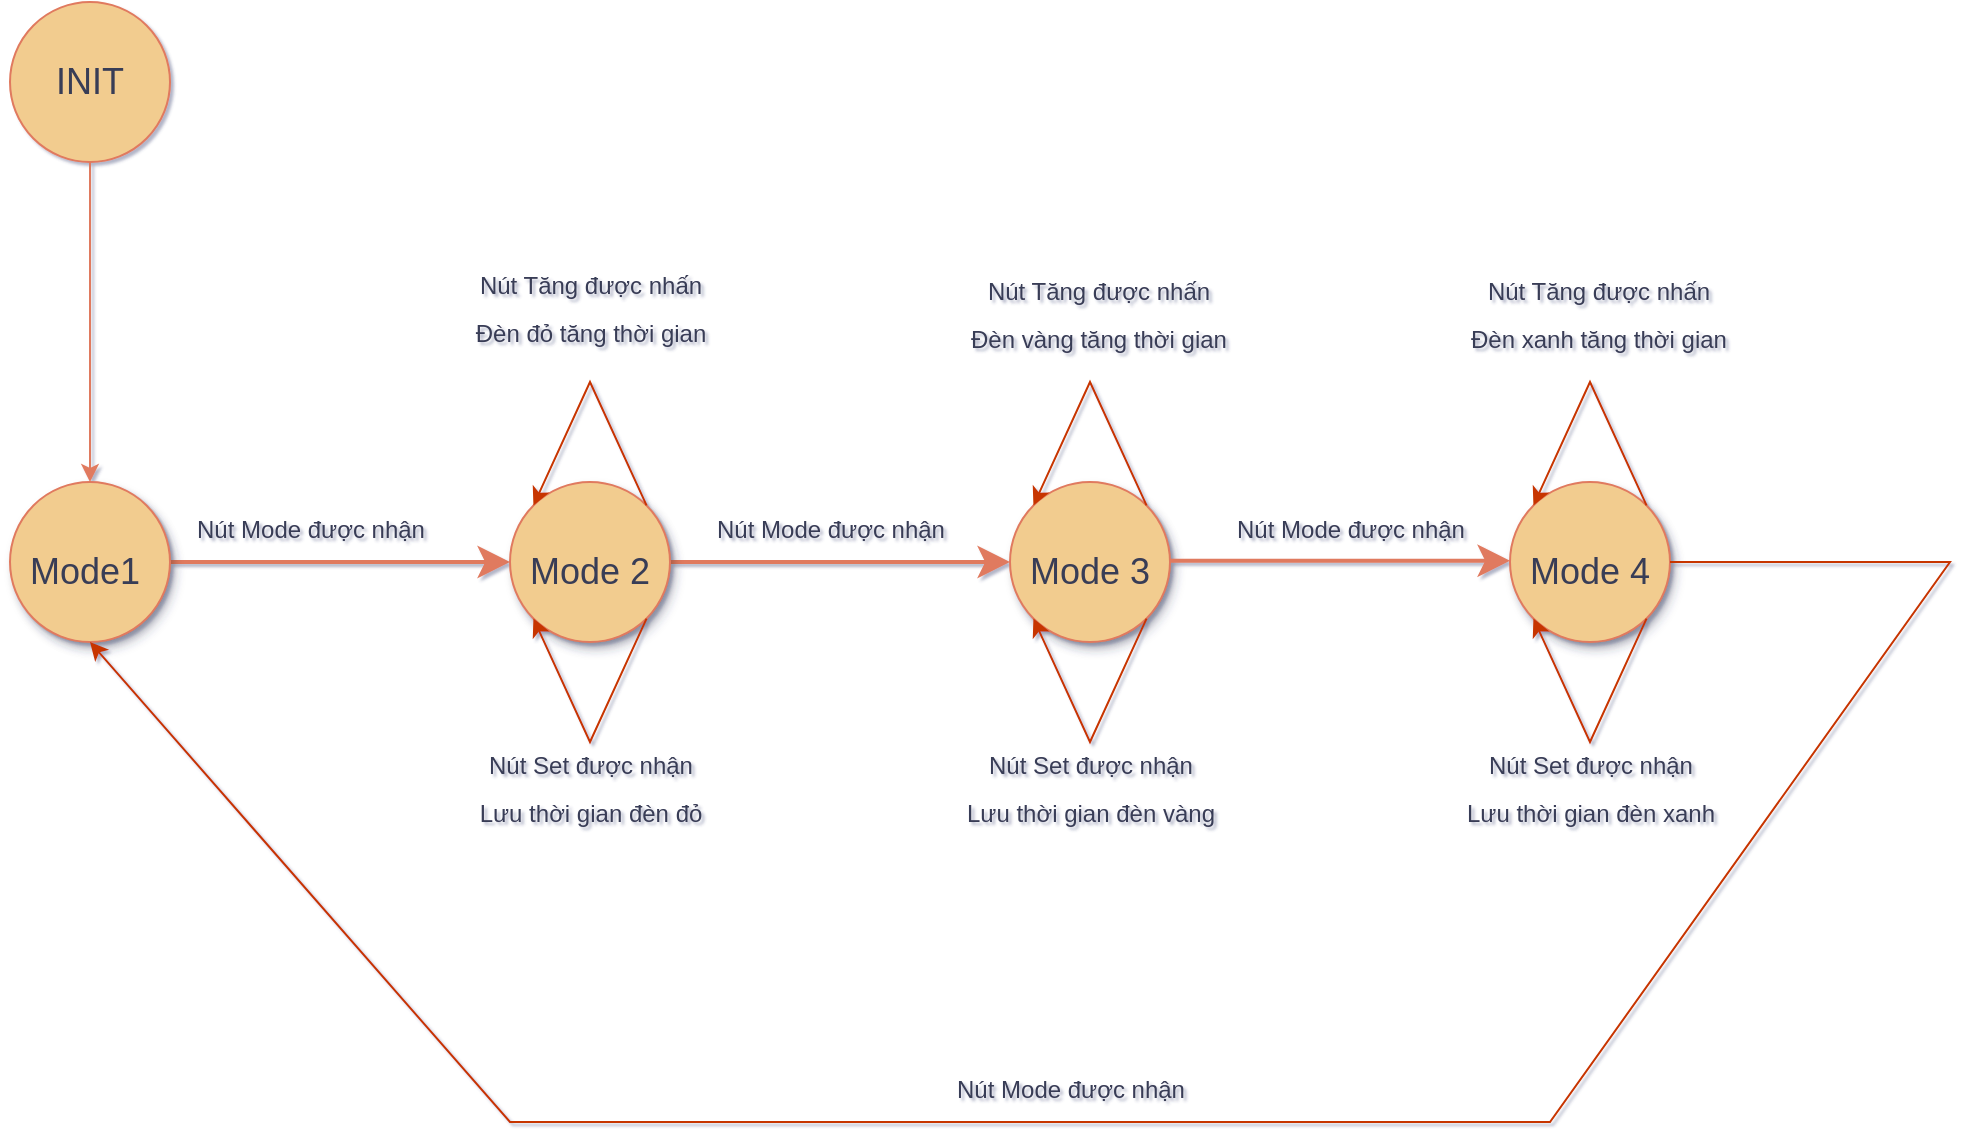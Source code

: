 <mxfile version="24.7.17" pages="2">
  <diagram name="Page-1" id="ff44883e-f642-bcb2-894b-16b3d25a3f0b">
    <mxGraphModel dx="1503" dy="892" grid="1" gridSize="10" guides="1" tooltips="1" connect="1" arrows="1" fold="1" page="1" pageScale="1.5" pageWidth="1169" pageHeight="826" background="#FFFFFF" math="0" shadow="1">
      <root>
        <mxCell id="0" style=";html=1;" />
        <mxCell id="1" style=";html=1;" parent="0" />
        <mxCell id="f0bcc99304e6f5a-10" style="edgeStyle=none;curved=1;html=1;startSize=10;endFill=1;endSize=10;strokeWidth=2;fontSize=12;labelBackgroundColor=none;fontColor=default;strokeColor=#E07A5F;" parent="1" source="f0bcc99304e6f5a-2" edge="1">
          <mxGeometry relative="1" as="geometry">
            <mxPoint x="360" y="600" as="targetPoint" />
          </mxGeometry>
        </mxCell>
        <mxCell id="f0bcc99304e6f5a-20" value="&lt;font style=&quot;font-size: 12px;&quot;&gt;Nút Mode được nhận&lt;/font&gt;" style="text;html=1;resizable=0;points=[];align=center;verticalAlign=middle;labelBackgroundColor=none;fontSize=20;fontColor=#393C56;" parent="f0bcc99304e6f5a-10" vertex="1" connectable="0">
          <mxGeometry x="0.154" relative="1" as="geometry">
            <mxPoint x="-28" y="-20" as="offset" />
          </mxGeometry>
        </mxCell>
        <mxCell id="f0bcc99304e6f5a-2" value="&lt;font style=&quot;font-size: 18px;&quot;&gt;Mode1&amp;nbsp;&lt;/font&gt;" style="ellipse;whiteSpace=wrap;html=1;rounded=0;shadow=1;strokeWidth=1;fontSize=30;align=center;labelBackgroundColor=none;fillColor=#F2CC8F;strokeColor=#E07A5F;fontColor=#393C56;" parent="1" vertex="1">
          <mxGeometry x="110" y="560" width="80" height="80" as="geometry" />
        </mxCell>
        <mxCell id="f0bcc99304e6f5a-4" value="&lt;font style=&quot;font-size: 18px;&quot;&gt;Mode 3&lt;/font&gt;" style="ellipse;whiteSpace=wrap;html=1;rounded=0;shadow=1;strokeWidth=1;fontSize=30;align=center;labelBackgroundColor=none;fillColor=#F2CC8F;strokeColor=#E07A5F;fontColor=#393C56;" parent="1" vertex="1">
          <mxGeometry x="610" y="560" width="80" height="80" as="geometry" />
        </mxCell>
        <mxCell id="f0bcc99304e6f5a-14" style="edgeStyle=none;curved=1;html=1;startSize=10;endFill=1;endSize=10;strokeWidth=2;fontSize=12;labelBackgroundColor=none;fontColor=default;strokeColor=#E07A5F;" parent="1" source="f0bcc99304e6f5a-6" target="f0bcc99304e6f5a-4" edge="1">
          <mxGeometry relative="1" as="geometry" />
        </mxCell>
        <mxCell id="f0bcc99304e6f5a-6" value="&lt;font style=&quot;font-size: 18px;&quot;&gt;Mode 2&lt;/font&gt;" style="ellipse;whiteSpace=wrap;html=1;rounded=0;shadow=1;strokeWidth=1;fontSize=30;align=center;labelBackgroundColor=none;fillColor=#F2CC8F;strokeColor=#E07A5F;fontColor=#393C56;" parent="1" vertex="1">
          <mxGeometry x="360" y="560" width="80" height="80" as="geometry" />
        </mxCell>
        <mxCell id="HLDNOiDQYV5JEeIlx3eu-1" value="&lt;font style=&quot;font-size: 18px;&quot;&gt;INIT&lt;/font&gt;" style="ellipse;whiteSpace=wrap;html=1;aspect=fixed;strokeColor=#E07A5F;fontColor=#393C56;fillColor=#F2CC8F;" parent="1" vertex="1">
          <mxGeometry x="110" y="320" width="80" height="80" as="geometry" />
        </mxCell>
        <mxCell id="HLDNOiDQYV5JEeIlx3eu-2" value="" style="endArrow=classic;html=1;rounded=0;strokeColor=#E07A5F;fontColor=#393C56;fillColor=#F2CC8F;entryX=0.5;entryY=0;entryDx=0;entryDy=0;exitX=0.5;exitY=1;exitDx=0;exitDy=0;" parent="1" source="HLDNOiDQYV5JEeIlx3eu-1" target="f0bcc99304e6f5a-2" edge="1">
          <mxGeometry width="50" height="50" relative="1" as="geometry">
            <mxPoint x="920" y="450" as="sourcePoint" />
            <mxPoint x="970" y="400" as="targetPoint" />
          </mxGeometry>
        </mxCell>
        <mxCell id="gp1mrBJksUKpfqfZUapu-4" value="" style="endArrow=classic;html=1;rounded=0;exitX=1;exitY=0;exitDx=0;exitDy=0;entryX=0;entryY=0;entryDx=0;entryDy=0;fillColor=#fa6800;strokeColor=#C73500;" edge="1" parent="1" source="f0bcc99304e6f5a-6" target="f0bcc99304e6f5a-6">
          <mxGeometry width="50" height="50" relative="1" as="geometry">
            <mxPoint x="530" y="570" as="sourcePoint" />
            <mxPoint x="460" y="500" as="targetPoint" />
            <Array as="points">
              <mxPoint x="400" y="510" />
            </Array>
          </mxGeometry>
        </mxCell>
        <mxCell id="gp1mrBJksUKpfqfZUapu-5" value="&lt;font style=&quot;font-size: 12px;&quot;&gt;Nút Tăng được nhấn&lt;/font&gt;&lt;div&gt;&lt;span style=&quot;font-size: 12px;&quot;&gt;Đèn đỏ tăng thời gian&lt;/span&gt;&lt;/div&gt;" style="text;html=1;resizable=0;points=[];align=center;verticalAlign=middle;labelBackgroundColor=none;fontSize=20;fontColor=#393C56;" vertex="1" connectable="0" parent="1">
          <mxGeometry x="399.998" y="470" as="geometry" />
        </mxCell>
        <mxCell id="gp1mrBJksUKpfqfZUapu-7" value="" style="endArrow=classic;html=1;rounded=0;fillColor=#fa6800;strokeColor=#C73500;exitX=1;exitY=1;exitDx=0;exitDy=0;entryX=0;entryY=1;entryDx=0;entryDy=0;" edge="1" parent="1" source="f0bcc99304e6f5a-6" target="f0bcc99304e6f5a-6">
          <mxGeometry width="50" height="50" relative="1" as="geometry">
            <mxPoint x="360" y="680" as="sourcePoint" />
            <mxPoint x="360" y="660" as="targetPoint" />
            <Array as="points">
              <mxPoint x="400" y="690" />
            </Array>
          </mxGeometry>
        </mxCell>
        <mxCell id="gp1mrBJksUKpfqfZUapu-9" value="&lt;font style=&quot;font-size: 12px;&quot;&gt;Nút Set được nhận&lt;/font&gt;&lt;div&gt;&lt;font style=&quot;font-size: 12px;&quot;&gt;Lưu thời gian đèn đỏ&lt;/font&gt;&lt;/div&gt;" style="text;html=1;resizable=0;points=[];align=center;verticalAlign=middle;labelBackgroundColor=none;fontSize=20;fontColor=#393C56;" vertex="1" connectable="0" parent="1">
          <mxGeometry x="399.993" y="710" as="geometry" />
        </mxCell>
        <mxCell id="gp1mrBJksUKpfqfZUapu-10" value="" style="endArrow=classic;html=1;rounded=0;exitX=1;exitY=0;exitDx=0;exitDy=0;fillColor=#fa6800;strokeColor=#C73500;entryX=0;entryY=0;entryDx=0;entryDy=0;" edge="1" parent="1" source="f0bcc99304e6f5a-4" target="f0bcc99304e6f5a-4">
          <mxGeometry width="50" height="50" relative="1" as="geometry">
            <mxPoint x="438" y="582" as="sourcePoint" />
            <mxPoint x="590" y="560" as="targetPoint" />
            <Array as="points">
              <mxPoint x="650" y="510" />
            </Array>
          </mxGeometry>
        </mxCell>
        <mxCell id="gp1mrBJksUKpfqfZUapu-11" value="&lt;font style=&quot;font-size: 12px;&quot;&gt;Nút Tăng được nhấn&lt;/font&gt;&lt;div&gt;&lt;span style=&quot;font-size: 12px;&quot;&gt;Đèn vàng tăng thời gian&lt;/span&gt;&lt;/div&gt;" style="text;html=1;resizable=0;points=[];align=center;verticalAlign=middle;labelBackgroundColor=none;fontSize=20;fontColor=#393C56;" vertex="1" connectable="0" parent="1">
          <mxGeometry x="649.998" y="440" as="geometry">
            <mxPoint x="4" y="33" as="offset" />
          </mxGeometry>
        </mxCell>
        <mxCell id="gp1mrBJksUKpfqfZUapu-12" value="" style="endArrow=classic;html=1;rounded=0;fillColor=#fa6800;strokeColor=#C73500;exitX=1;exitY=1;exitDx=0;exitDy=0;entryX=0;entryY=1;entryDx=0;entryDy=0;" edge="1" parent="1" source="f0bcc99304e6f5a-4" target="f0bcc99304e6f5a-4">
          <mxGeometry width="50" height="50" relative="1" as="geometry">
            <mxPoint x="650" y="680" as="sourcePoint" />
            <mxPoint x="510" y="638" as="targetPoint" />
            <Array as="points">
              <mxPoint x="650" y="690" />
            </Array>
          </mxGeometry>
        </mxCell>
        <mxCell id="gp1mrBJksUKpfqfZUapu-13" value="&lt;font style=&quot;font-size: 12px;&quot;&gt;Nút Set được nhận&lt;/font&gt;&lt;div&gt;&lt;font style=&quot;font-size: 12px;&quot;&gt;Lưu thời gian đèn vàng&lt;/font&gt;&lt;/div&gt;" style="text;html=1;resizable=0;points=[];align=center;verticalAlign=middle;labelBackgroundColor=none;fontSize=20;fontColor=#393C56;" vertex="1" connectable="0" parent="1">
          <mxGeometry x="649.993" y="710" as="geometry" />
        </mxCell>
        <mxCell id="gp1mrBJksUKpfqfZUapu-14" value="&lt;font style=&quot;font-size: 12px;&quot;&gt;Nút Mode được nhận&lt;/font&gt;" style="text;html=1;resizable=0;points=[];align=center;verticalAlign=middle;labelBackgroundColor=none;fontSize=20;fontColor=#393C56;" vertex="1" connectable="0" parent="1">
          <mxGeometry x="520" y="580" as="geometry" />
        </mxCell>
        <mxCell id="gp1mrBJksUKpfqfZUapu-17" value="&lt;font style=&quot;font-size: 18px;&quot;&gt;Mode 4&lt;/font&gt;" style="ellipse;whiteSpace=wrap;html=1;rounded=0;shadow=1;strokeWidth=1;fontSize=30;align=center;labelBackgroundColor=none;fillColor=#F2CC8F;strokeColor=#E07A5F;fontColor=#393C56;" vertex="1" parent="1">
          <mxGeometry x="860" y="560" width="80" height="80" as="geometry" />
        </mxCell>
        <mxCell id="gp1mrBJksUKpfqfZUapu-18" value="" style="endArrow=classic;html=1;rounded=0;exitX=1;exitY=0;exitDx=0;exitDy=0;fillColor=#fa6800;strokeColor=#C73500;entryX=0;entryY=0;entryDx=0;entryDy=0;" edge="1" parent="1" source="gp1mrBJksUKpfqfZUapu-17" target="gp1mrBJksUKpfqfZUapu-17">
          <mxGeometry width="50" height="50" relative="1" as="geometry">
            <mxPoint x="688" y="582" as="sourcePoint" />
            <mxPoint x="840" y="560" as="targetPoint" />
            <Array as="points">
              <mxPoint x="900" y="510" />
            </Array>
          </mxGeometry>
        </mxCell>
        <mxCell id="gp1mrBJksUKpfqfZUapu-19" value="&lt;font style=&quot;font-size: 12px;&quot;&gt;Nút Tăng được nhấn&lt;/font&gt;&lt;div&gt;&lt;span style=&quot;font-size: 12px;&quot;&gt;Đèn xanh tăng thời gian&lt;/span&gt;&lt;/div&gt;" style="text;html=1;resizable=0;points=[];align=center;verticalAlign=middle;labelBackgroundColor=none;fontSize=20;fontColor=#393C56;" vertex="1" connectable="0" parent="1">
          <mxGeometry x="899.998" y="440" as="geometry">
            <mxPoint x="4" y="33" as="offset" />
          </mxGeometry>
        </mxCell>
        <mxCell id="gp1mrBJksUKpfqfZUapu-20" value="" style="endArrow=classic;html=1;rounded=0;fillColor=#fa6800;strokeColor=#C73500;exitX=1;exitY=1;exitDx=0;exitDy=0;entryX=0;entryY=1;entryDx=0;entryDy=0;" edge="1" parent="1" source="gp1mrBJksUKpfqfZUapu-17" target="gp1mrBJksUKpfqfZUapu-17">
          <mxGeometry width="50" height="50" relative="1" as="geometry">
            <mxPoint x="900" y="680" as="sourcePoint" />
            <mxPoint x="760" y="638" as="targetPoint" />
            <Array as="points">
              <mxPoint x="900" y="690" />
            </Array>
          </mxGeometry>
        </mxCell>
        <mxCell id="gp1mrBJksUKpfqfZUapu-21" value="&lt;font style=&quot;font-size: 12px;&quot;&gt;Nút Set được nhận&lt;/font&gt;&lt;div&gt;&lt;font style=&quot;font-size: 12px;&quot;&gt;Lưu thời gian đèn xanh&lt;/font&gt;&lt;/div&gt;" style="text;html=1;resizable=0;points=[];align=center;verticalAlign=middle;labelBackgroundColor=none;fontSize=20;fontColor=#393C56;" vertex="1" connectable="0" parent="1">
          <mxGeometry x="899.993" y="710" as="geometry" />
        </mxCell>
        <mxCell id="gp1mrBJksUKpfqfZUapu-22" style="edgeStyle=none;curved=1;html=1;startSize=10;endFill=1;endSize=10;strokeWidth=2;fontSize=12;labelBackgroundColor=none;fontColor=default;strokeColor=#E07A5F;" edge="1" parent="1">
          <mxGeometry relative="1" as="geometry">
            <mxPoint x="690" y="599.38" as="sourcePoint" />
            <mxPoint x="860" y="599.38" as="targetPoint" />
          </mxGeometry>
        </mxCell>
        <mxCell id="gp1mrBJksUKpfqfZUapu-23" value="&lt;font style=&quot;font-size: 12px;&quot;&gt;Nút Mode được nhận&lt;/font&gt;" style="text;html=1;resizable=0;points=[];align=center;verticalAlign=middle;labelBackgroundColor=none;fontSize=20;fontColor=#393C56;" vertex="1" connectable="0" parent="1">
          <mxGeometry x="780" y="580" as="geometry" />
        </mxCell>
        <mxCell id="gp1mrBJksUKpfqfZUapu-24" value="" style="endArrow=classic;html=1;rounded=0;fillColor=#fa6800;strokeColor=#C73500;exitX=1;exitY=0.5;exitDx=0;exitDy=0;entryX=0.5;entryY=1;entryDx=0;entryDy=0;" edge="1" parent="1" source="gp1mrBJksUKpfqfZUapu-17" target="f0bcc99304e6f5a-2">
          <mxGeometry width="50" height="50" relative="1" as="geometry">
            <mxPoint x="960" y="610" as="sourcePoint" />
            <mxPoint x="190" y="780" as="targetPoint" />
            <Array as="points">
              <mxPoint x="1080" y="600" />
              <mxPoint x="880" y="880" />
              <mxPoint x="750" y="880" />
              <mxPoint x="360" y="880" />
            </Array>
          </mxGeometry>
        </mxCell>
        <mxCell id="gp1mrBJksUKpfqfZUapu-25" value="&lt;font style=&quot;font-size: 12px;&quot;&gt;Nút Mode được nhận&lt;/font&gt;" style="text;html=1;resizable=0;points=[];align=center;verticalAlign=middle;labelBackgroundColor=none;fontSize=20;fontColor=#393C56;" vertex="1" connectable="0" parent="1">
          <mxGeometry x="640" y="860" as="geometry" />
        </mxCell>
      </root>
    </mxGraphModel>
  </diagram>
  <diagram id="szvpknu6cMYZXkR0WPBk" name="Page-2">
    <mxGraphModel dx="977" dy="580" grid="1" gridSize="10" guides="1" tooltips="1" connect="1" arrows="1" fold="1" page="1" pageScale="1" pageWidth="850" pageHeight="1100" math="0" shadow="0">
      <root>
        <mxCell id="0" />
        <mxCell id="1" parent="0" />
      </root>
    </mxGraphModel>
  </diagram>
</mxfile>
